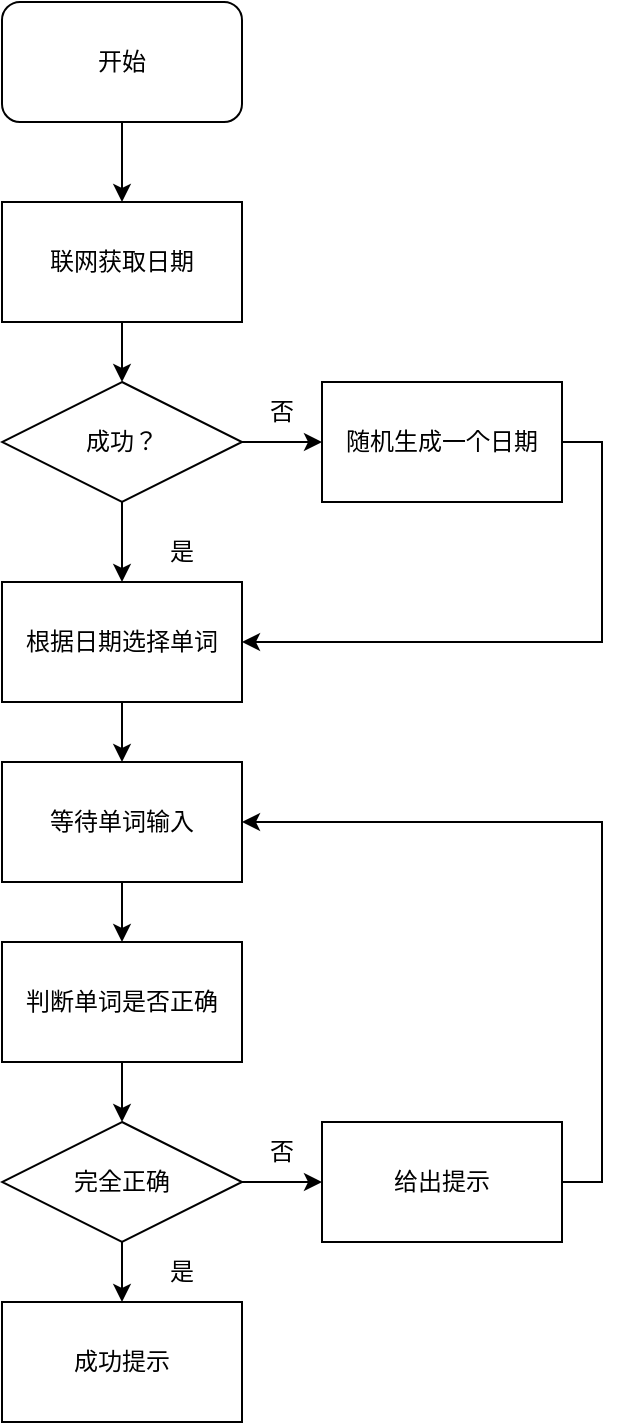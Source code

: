 <mxfile version="17.5.0" type="github">
  <diagram id="ApbCKoYDveIZBxeyygtV" name="Page-1">
    <mxGraphModel dx="1038" dy="539" grid="1" gridSize="10" guides="1" tooltips="1" connect="1" arrows="1" fold="1" page="1" pageScale="1" pageWidth="2339" pageHeight="3300" math="0" shadow="0">
      <root>
        <mxCell id="0" />
        <mxCell id="1" parent="0" />
        <mxCell id="pSq4QssJ7v5Kt4ANpzS1-7" style="edgeStyle=orthogonalEdgeStyle;rounded=0;orthogonalLoop=1;jettySize=auto;html=1;exitX=0.5;exitY=1;exitDx=0;exitDy=0;entryX=0.5;entryY=0;entryDx=0;entryDy=0;" parent="1" source="pSq4QssJ7v5Kt4ANpzS1-3" target="pSq4QssJ7v5Kt4ANpzS1-4" edge="1">
          <mxGeometry relative="1" as="geometry" />
        </mxCell>
        <mxCell id="pSq4QssJ7v5Kt4ANpzS1-3" value="开始" style="rounded=1;whiteSpace=wrap;html=1;" parent="1" vertex="1">
          <mxGeometry x="440" y="20" width="120" height="60" as="geometry" />
        </mxCell>
        <mxCell id="pSq4QssJ7v5Kt4ANpzS1-8" style="edgeStyle=orthogonalEdgeStyle;rounded=0;orthogonalLoop=1;jettySize=auto;html=1;exitX=0.5;exitY=1;exitDx=0;exitDy=0;entryX=0.5;entryY=0;entryDx=0;entryDy=0;" parent="1" source="pSq4QssJ7v5Kt4ANpzS1-4" target="pSq4QssJ7v5Kt4ANpzS1-6" edge="1">
          <mxGeometry relative="1" as="geometry" />
        </mxCell>
        <mxCell id="pSq4QssJ7v5Kt4ANpzS1-4" value="联网获取日期" style="rounded=0;whiteSpace=wrap;html=1;" parent="1" vertex="1">
          <mxGeometry x="440" y="120" width="120" height="60" as="geometry" />
        </mxCell>
        <mxCell id="pSq4QssJ7v5Kt4ANpzS1-13" style="edgeStyle=orthogonalEdgeStyle;rounded=0;orthogonalLoop=1;jettySize=auto;html=1;exitX=1;exitY=0.5;exitDx=0;exitDy=0;" parent="1" source="pSq4QssJ7v5Kt4ANpzS1-6" target="pSq4QssJ7v5Kt4ANpzS1-12" edge="1">
          <mxGeometry relative="1" as="geometry" />
        </mxCell>
        <mxCell id="pSq4QssJ7v5Kt4ANpzS1-16" style="edgeStyle=orthogonalEdgeStyle;rounded=0;orthogonalLoop=1;jettySize=auto;html=1;exitX=0.5;exitY=1;exitDx=0;exitDy=0;entryX=0.5;entryY=0;entryDx=0;entryDy=0;" parent="1" source="pSq4QssJ7v5Kt4ANpzS1-6" target="pSq4QssJ7v5Kt4ANpzS1-15" edge="1">
          <mxGeometry relative="1" as="geometry" />
        </mxCell>
        <mxCell id="pSq4QssJ7v5Kt4ANpzS1-6" value="成功？" style="rhombus;whiteSpace=wrap;html=1;" parent="1" vertex="1">
          <mxGeometry x="440" y="210" width="120" height="60" as="geometry" />
        </mxCell>
        <mxCell id="ZU-5h01KSyGy5lnn07FJ-1" style="edgeStyle=orthogonalEdgeStyle;rounded=0;orthogonalLoop=1;jettySize=auto;html=1;exitX=1;exitY=0.5;exitDx=0;exitDy=0;entryX=1;entryY=0.5;entryDx=0;entryDy=0;" edge="1" parent="1" source="pSq4QssJ7v5Kt4ANpzS1-12" target="pSq4QssJ7v5Kt4ANpzS1-15">
          <mxGeometry relative="1" as="geometry" />
        </mxCell>
        <mxCell id="pSq4QssJ7v5Kt4ANpzS1-12" value="随机生成一个日期" style="rounded=0;whiteSpace=wrap;html=1;" parent="1" vertex="1">
          <mxGeometry x="600" y="210" width="120" height="60" as="geometry" />
        </mxCell>
        <mxCell id="pSq4QssJ7v5Kt4ANpzS1-14" value="否" style="text;html=1;strokeColor=none;fillColor=none;align=center;verticalAlign=middle;whiteSpace=wrap;rounded=0;" parent="1" vertex="1">
          <mxGeometry x="550" y="210" width="60" height="30" as="geometry" />
        </mxCell>
        <mxCell id="pSq4QssJ7v5Kt4ANpzS1-20" style="edgeStyle=orthogonalEdgeStyle;rounded=0;orthogonalLoop=1;jettySize=auto;html=1;exitX=0.5;exitY=1;exitDx=0;exitDy=0;entryX=0.5;entryY=0;entryDx=0;entryDy=0;" parent="1" source="pSq4QssJ7v5Kt4ANpzS1-15" target="pSq4QssJ7v5Kt4ANpzS1-19" edge="1">
          <mxGeometry relative="1" as="geometry" />
        </mxCell>
        <mxCell id="pSq4QssJ7v5Kt4ANpzS1-15" value="根据日期选择单词" style="rounded=0;whiteSpace=wrap;html=1;" parent="1" vertex="1">
          <mxGeometry x="440" y="310" width="120" height="60" as="geometry" />
        </mxCell>
        <mxCell id="pSq4QssJ7v5Kt4ANpzS1-17" value="是" style="text;html=1;strokeColor=none;fillColor=none;align=center;verticalAlign=middle;whiteSpace=wrap;rounded=0;" parent="1" vertex="1">
          <mxGeometry x="500" y="280" width="60" height="30" as="geometry" />
        </mxCell>
        <mxCell id="pSq4QssJ7v5Kt4ANpzS1-26" style="edgeStyle=orthogonalEdgeStyle;rounded=0;orthogonalLoop=1;jettySize=auto;html=1;exitX=0.5;exitY=1;exitDx=0;exitDy=0;entryX=0.5;entryY=0;entryDx=0;entryDy=0;" parent="1" source="pSq4QssJ7v5Kt4ANpzS1-19" target="pSq4QssJ7v5Kt4ANpzS1-25" edge="1">
          <mxGeometry relative="1" as="geometry" />
        </mxCell>
        <mxCell id="pSq4QssJ7v5Kt4ANpzS1-19" value="等待单词输入" style="rounded=0;whiteSpace=wrap;html=1;" parent="1" vertex="1">
          <mxGeometry x="440" y="400" width="120" height="60" as="geometry" />
        </mxCell>
        <mxCell id="pSq4QssJ7v5Kt4ANpzS1-28" style="edgeStyle=orthogonalEdgeStyle;rounded=0;orthogonalLoop=1;jettySize=auto;html=1;exitX=0.5;exitY=1;exitDx=0;exitDy=0;entryX=0.5;entryY=0;entryDx=0;entryDy=0;" parent="1" source="pSq4QssJ7v5Kt4ANpzS1-25" target="pSq4QssJ7v5Kt4ANpzS1-27" edge="1">
          <mxGeometry relative="1" as="geometry" />
        </mxCell>
        <mxCell id="pSq4QssJ7v5Kt4ANpzS1-25" value="判断单词是否正确" style="rounded=0;whiteSpace=wrap;html=1;" parent="1" vertex="1">
          <mxGeometry x="440" y="490" width="120" height="60" as="geometry" />
        </mxCell>
        <mxCell id="pSq4QssJ7v5Kt4ANpzS1-31" style="edgeStyle=orthogonalEdgeStyle;rounded=0;orthogonalLoop=1;jettySize=auto;html=1;exitX=0.5;exitY=1;exitDx=0;exitDy=0;entryX=0.5;entryY=0;entryDx=0;entryDy=0;" parent="1" source="pSq4QssJ7v5Kt4ANpzS1-27" target="pSq4QssJ7v5Kt4ANpzS1-30" edge="1">
          <mxGeometry relative="1" as="geometry" />
        </mxCell>
        <mxCell id="pSq4QssJ7v5Kt4ANpzS1-34" style="edgeStyle=orthogonalEdgeStyle;rounded=0;orthogonalLoop=1;jettySize=auto;html=1;exitX=1;exitY=0.5;exitDx=0;exitDy=0;entryX=0;entryY=0.5;entryDx=0;entryDy=0;" parent="1" source="pSq4QssJ7v5Kt4ANpzS1-27" target="pSq4QssJ7v5Kt4ANpzS1-33" edge="1">
          <mxGeometry relative="1" as="geometry" />
        </mxCell>
        <mxCell id="pSq4QssJ7v5Kt4ANpzS1-27" value="完全正确" style="rhombus;whiteSpace=wrap;html=1;" parent="1" vertex="1">
          <mxGeometry x="440" y="580" width="120" height="60" as="geometry" />
        </mxCell>
        <mxCell id="pSq4QssJ7v5Kt4ANpzS1-30" value="成功提示" style="rounded=0;whiteSpace=wrap;html=1;" parent="1" vertex="1">
          <mxGeometry x="440" y="670" width="120" height="60" as="geometry" />
        </mxCell>
        <mxCell id="pSq4QssJ7v5Kt4ANpzS1-32" value="是" style="text;html=1;strokeColor=none;fillColor=none;align=center;verticalAlign=middle;whiteSpace=wrap;rounded=0;" parent="1" vertex="1">
          <mxGeometry x="500" y="640" width="60" height="30" as="geometry" />
        </mxCell>
        <mxCell id="pSq4QssJ7v5Kt4ANpzS1-36" style="edgeStyle=orthogonalEdgeStyle;rounded=0;orthogonalLoop=1;jettySize=auto;html=1;exitX=1;exitY=0.5;exitDx=0;exitDy=0;entryX=1;entryY=0.5;entryDx=0;entryDy=0;" parent="1" source="pSq4QssJ7v5Kt4ANpzS1-33" target="pSq4QssJ7v5Kt4ANpzS1-19" edge="1">
          <mxGeometry relative="1" as="geometry" />
        </mxCell>
        <mxCell id="pSq4QssJ7v5Kt4ANpzS1-33" value="给出提示" style="rounded=0;whiteSpace=wrap;html=1;" parent="1" vertex="1">
          <mxGeometry x="600" y="580" width="120" height="60" as="geometry" />
        </mxCell>
        <mxCell id="pSq4QssJ7v5Kt4ANpzS1-35" value="否" style="text;html=1;strokeColor=none;fillColor=none;align=center;verticalAlign=middle;whiteSpace=wrap;rounded=0;" parent="1" vertex="1">
          <mxGeometry x="550" y="580" width="60" height="30" as="geometry" />
        </mxCell>
      </root>
    </mxGraphModel>
  </diagram>
</mxfile>

